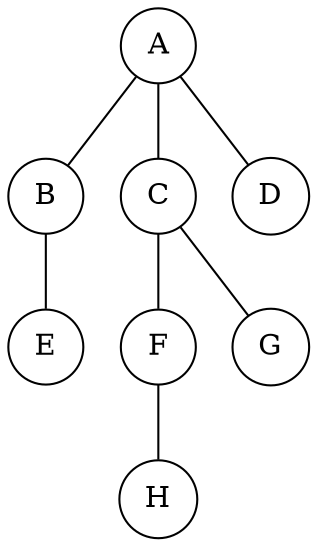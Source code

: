 digraph G {
    node [shape=circle]
    edge [arrowhead=none]
    A -> B
    A -> C
    A -> D
    B -> E
    C -> F
    C -> G
    F -> H
}